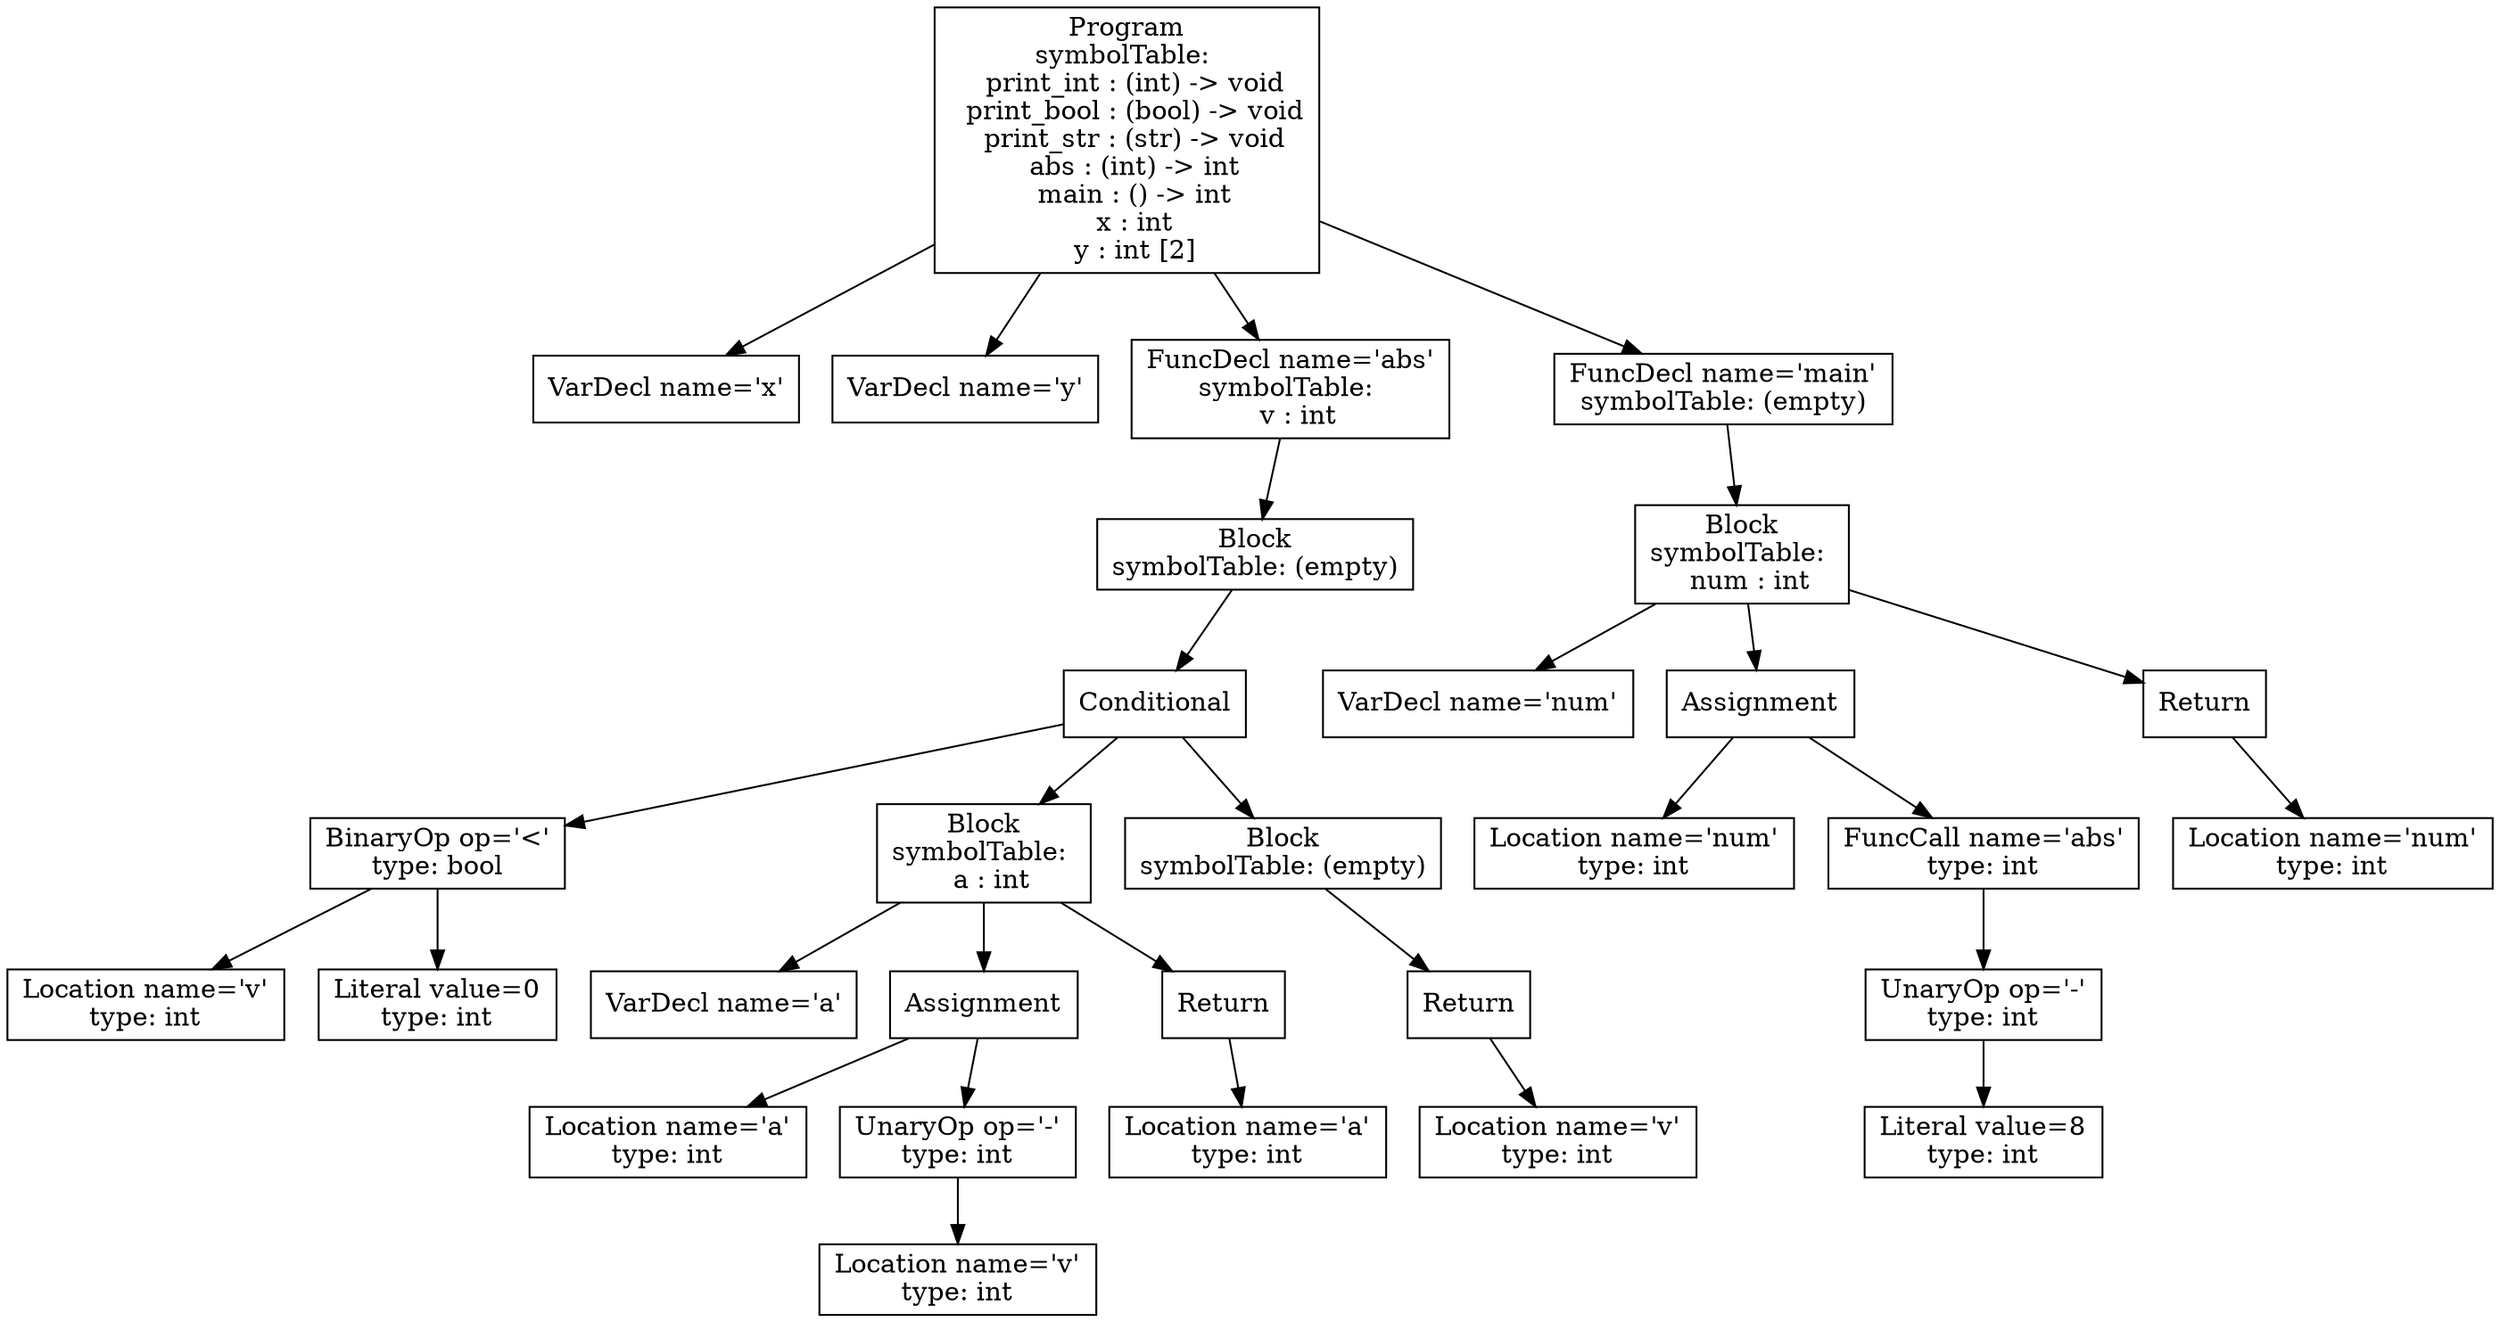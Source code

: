 digraph AST {
1 [shape=box, label="VarDecl name='x'"];
2 [shape=box, label="VarDecl name='y'"];
7 [shape=box, label="Location name='v'\ntype: int"];
8 [shape=box, label="Literal value=0\ntype: int"];
6 [shape=box, label="BinaryOp op='<'\ntype: bool"];
6 -> 7;
6 -> 8;
10 [shape=box, label="VarDecl name='a'"];
12 [shape=box, label="Location name='a'\ntype: int"];
14 [shape=box, label="Location name='v'\ntype: int"];
13 [shape=box, label="UnaryOp op='-'\ntype: int"];
13 -> 14;
11 [shape=box, label="Assignment"];
11 -> 12;
11 -> 13;
16 [shape=box, label="Location name='a'\ntype: int"];
15 [shape=box, label="Return"];
15 -> 16;
9 [shape=box, label="Block\nsymbolTable: \n  a : int"];
9 -> 10;
9 -> 11;
9 -> 15;
19 [shape=box, label="Location name='v'\ntype: int"];
18 [shape=box, label="Return"];
18 -> 19;
17 [shape=box, label="Block\nsymbolTable: (empty)"];
17 -> 18;
5 [shape=box, label="Conditional"];
5 -> 6;
5 -> 9;
5 -> 17;
4 [shape=box, label="Block\nsymbolTable: (empty)"];
4 -> 5;
3 [shape=box, label="FuncDecl name='abs'\nsymbolTable: \n  v : int"];
3 -> 4;
22 [shape=box, label="VarDecl name='num'"];
24 [shape=box, label="Location name='num'\ntype: int"];
27 [shape=box, label="Literal value=8\ntype: int"];
26 [shape=box, label="UnaryOp op='-'\ntype: int"];
26 -> 27;
25 [shape=box, label="FuncCall name='abs'\ntype: int"];
25 -> 26;
23 [shape=box, label="Assignment"];
23 -> 24;
23 -> 25;
29 [shape=box, label="Location name='num'\ntype: int"];
28 [shape=box, label="Return"];
28 -> 29;
21 [shape=box, label="Block\nsymbolTable: \n  num : int"];
21 -> 22;
21 -> 23;
21 -> 28;
20 [shape=box, label="FuncDecl name='main'\nsymbolTable: (empty)"];
20 -> 21;
0 [shape=box, label="Program\nsymbolTable: \n  print_int : (int) -> void\n  print_bool : (bool) -> void\n  print_str : (str) -> void\n  abs : (int) -> int\n  main : () -> int\n  x : int\n  y : int [2]"];
0 -> 1;
0 -> 2;
0 -> 3;
0 -> 20;
}
